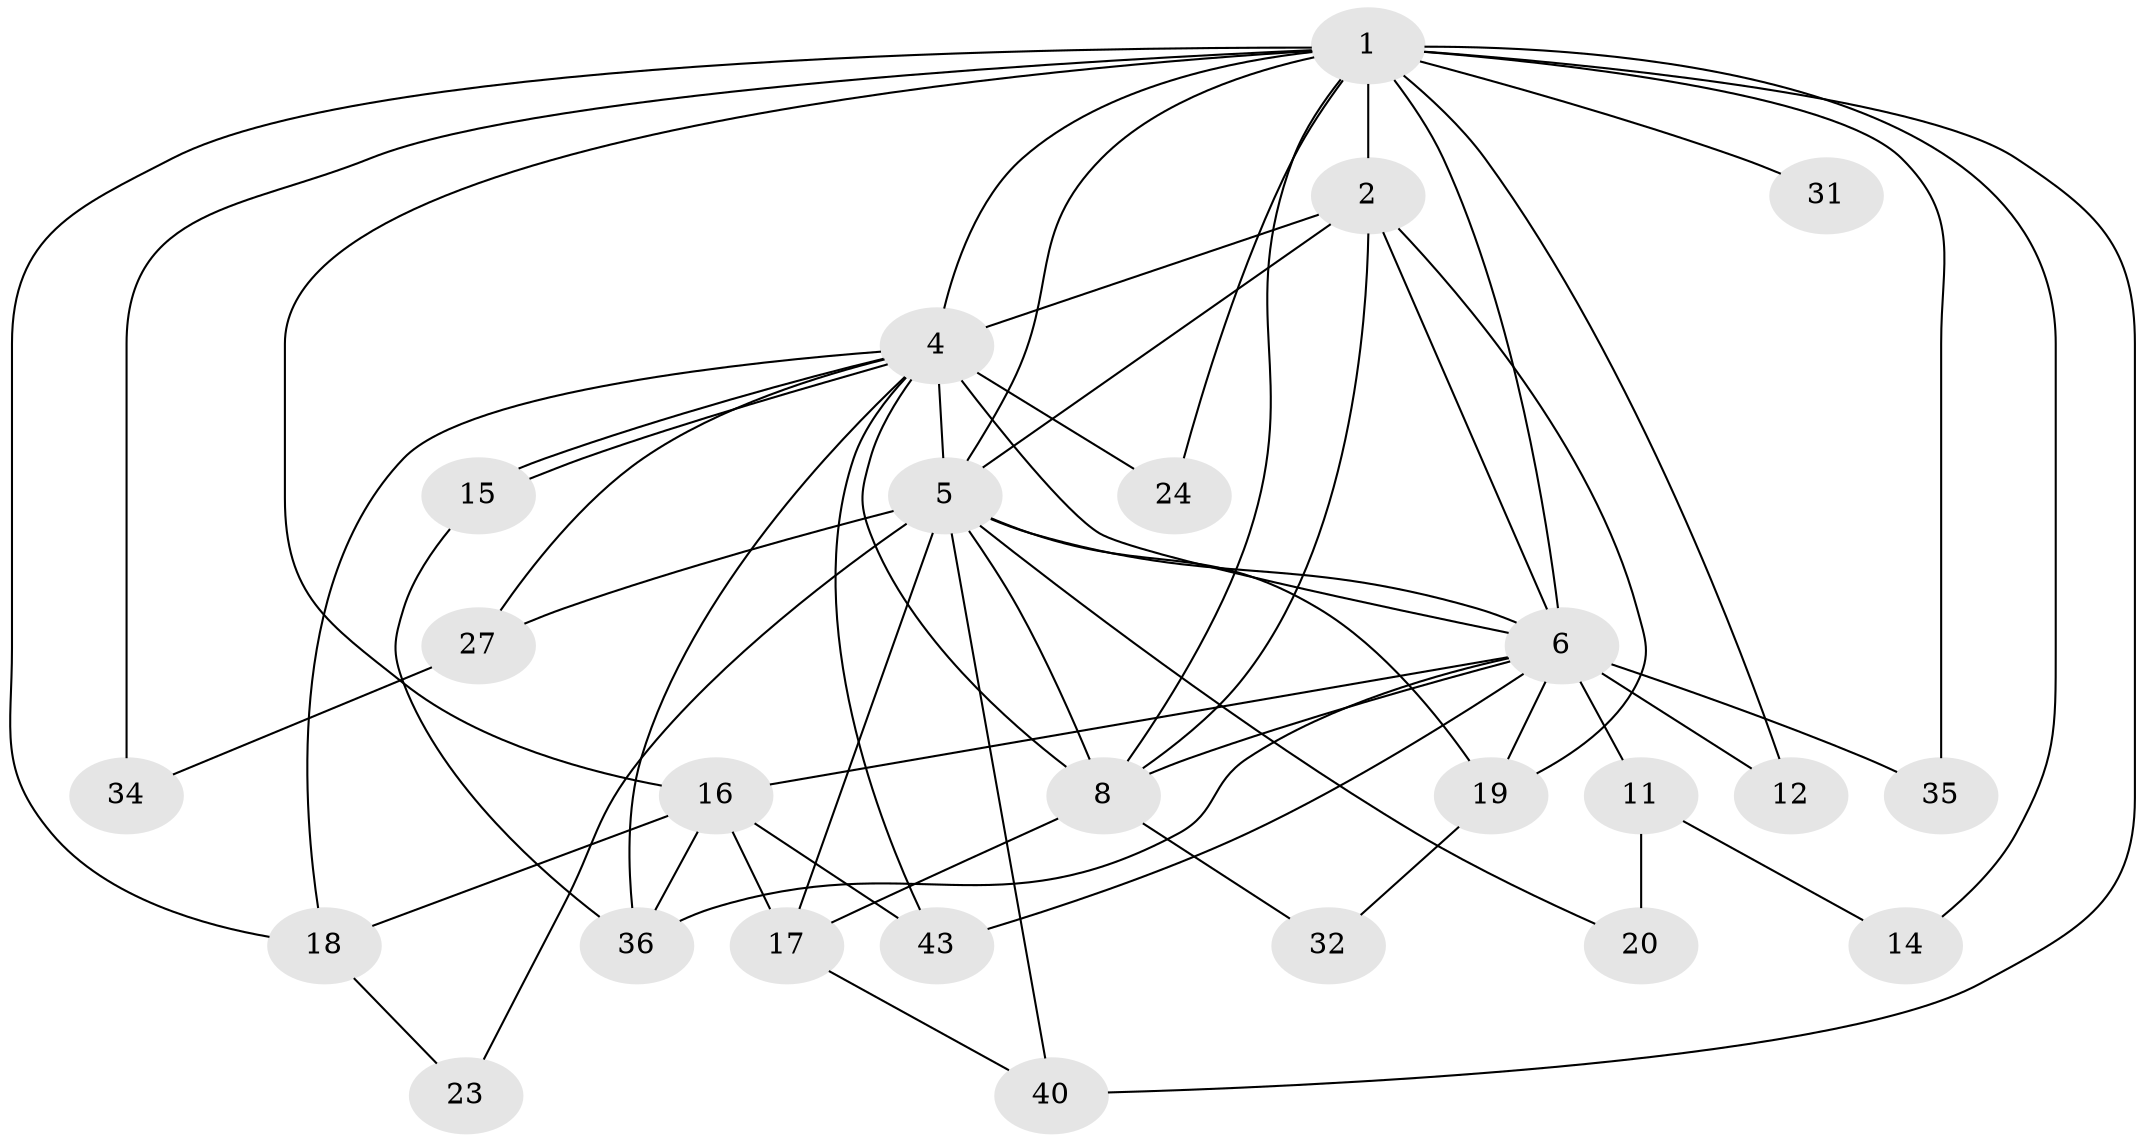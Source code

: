 // original degree distribution, {19: 0.02, 10: 0.02, 14: 0.04, 20: 0.02, 17: 0.02, 13: 0.02, 12: 0.02, 11: 0.02, 15: 0.02, 4: 0.1, 2: 0.54, 6: 0.02, 3: 0.1, 5: 0.04}
// Generated by graph-tools (version 1.1) at 2025/14/03/09/25 04:14:06]
// undirected, 25 vertices, 58 edges
graph export_dot {
graph [start="1"]
  node [color=gray90,style=filled];
  1 [super="+39+3"];
  2;
  4;
  5 [super="+30+7+25+29+42"];
  6 [super="+49+10+9+22"];
  8 [super="+13"];
  11;
  12;
  14;
  15;
  16 [super="+26"];
  17 [super="+33"];
  18 [super="+21"];
  19 [super="+47"];
  20;
  23;
  24;
  27;
  31;
  32;
  34;
  35;
  36 [super="+38"];
  40 [super="+50"];
  43 [super="+45"];
  1 -- 2 [weight=2];
  1 -- 4 [weight=2];
  1 -- 5 [weight=6];
  1 -- 6 [weight=8];
  1 -- 8 [weight=3];
  1 -- 12;
  1 -- 14;
  1 -- 16;
  1 -- 31 [weight=2];
  1 -- 35;
  1 -- 40;
  1 -- 34;
  1 -- 18;
  1 -- 24;
  2 -- 4;
  2 -- 5 [weight=2];
  2 -- 6 [weight=3];
  2 -- 8;
  2 -- 19;
  4 -- 5 [weight=4];
  4 -- 6 [weight=5];
  4 -- 8;
  4 -- 15;
  4 -- 15;
  4 -- 18;
  4 -- 24;
  4 -- 27;
  4 -- 36;
  4 -- 43;
  5 -- 6 [weight=8];
  5 -- 8 [weight=3];
  5 -- 17;
  5 -- 20;
  5 -- 27;
  5 -- 40;
  5 -- 19;
  5 -- 23;
  6 -- 8 [weight=4];
  6 -- 11 [weight=2];
  6 -- 19;
  6 -- 43;
  6 -- 16;
  6 -- 35;
  6 -- 36;
  6 -- 12;
  8 -- 32;
  8 -- 17 [weight=2];
  11 -- 14;
  11 -- 20;
  15 -- 36;
  16 -- 17;
  16 -- 36;
  16 -- 43;
  16 -- 18;
  17 -- 40;
  18 -- 23;
  19 -- 32;
  27 -- 34;
}
